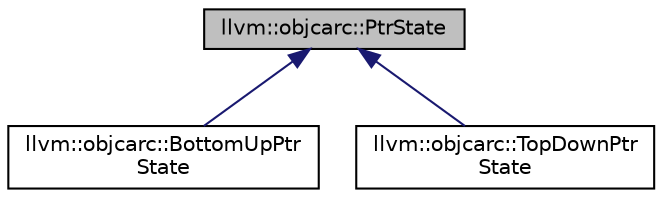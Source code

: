 digraph "llvm::objcarc::PtrState"
{
 // LATEX_PDF_SIZE
  bgcolor="transparent";
  edge [fontname="Helvetica",fontsize="10",labelfontname="Helvetica",labelfontsize="10"];
  node [fontname="Helvetica",fontsize="10",shape=record];
  Node1 [label="llvm::objcarc::PtrState",height=0.2,width=0.4,color="black", fillcolor="grey75", style="filled", fontcolor="black",tooltip="This class summarizes several per-pointer runtime properties which are propagated through the flow gr..."];
  Node1 -> Node2 [dir="back",color="midnightblue",fontsize="10",style="solid",fontname="Helvetica"];
  Node2 [label="llvm::objcarc::BottomUpPtr\lState",height=0.2,width=0.4,color="black",URL="$structllvm_1_1objcarc_1_1BottomUpPtrState.html",tooltip=" "];
  Node1 -> Node3 [dir="back",color="midnightblue",fontsize="10",style="solid",fontname="Helvetica"];
  Node3 [label="llvm::objcarc::TopDownPtr\lState",height=0.2,width=0.4,color="black",URL="$structllvm_1_1objcarc_1_1TopDownPtrState.html",tooltip=" "];
}
